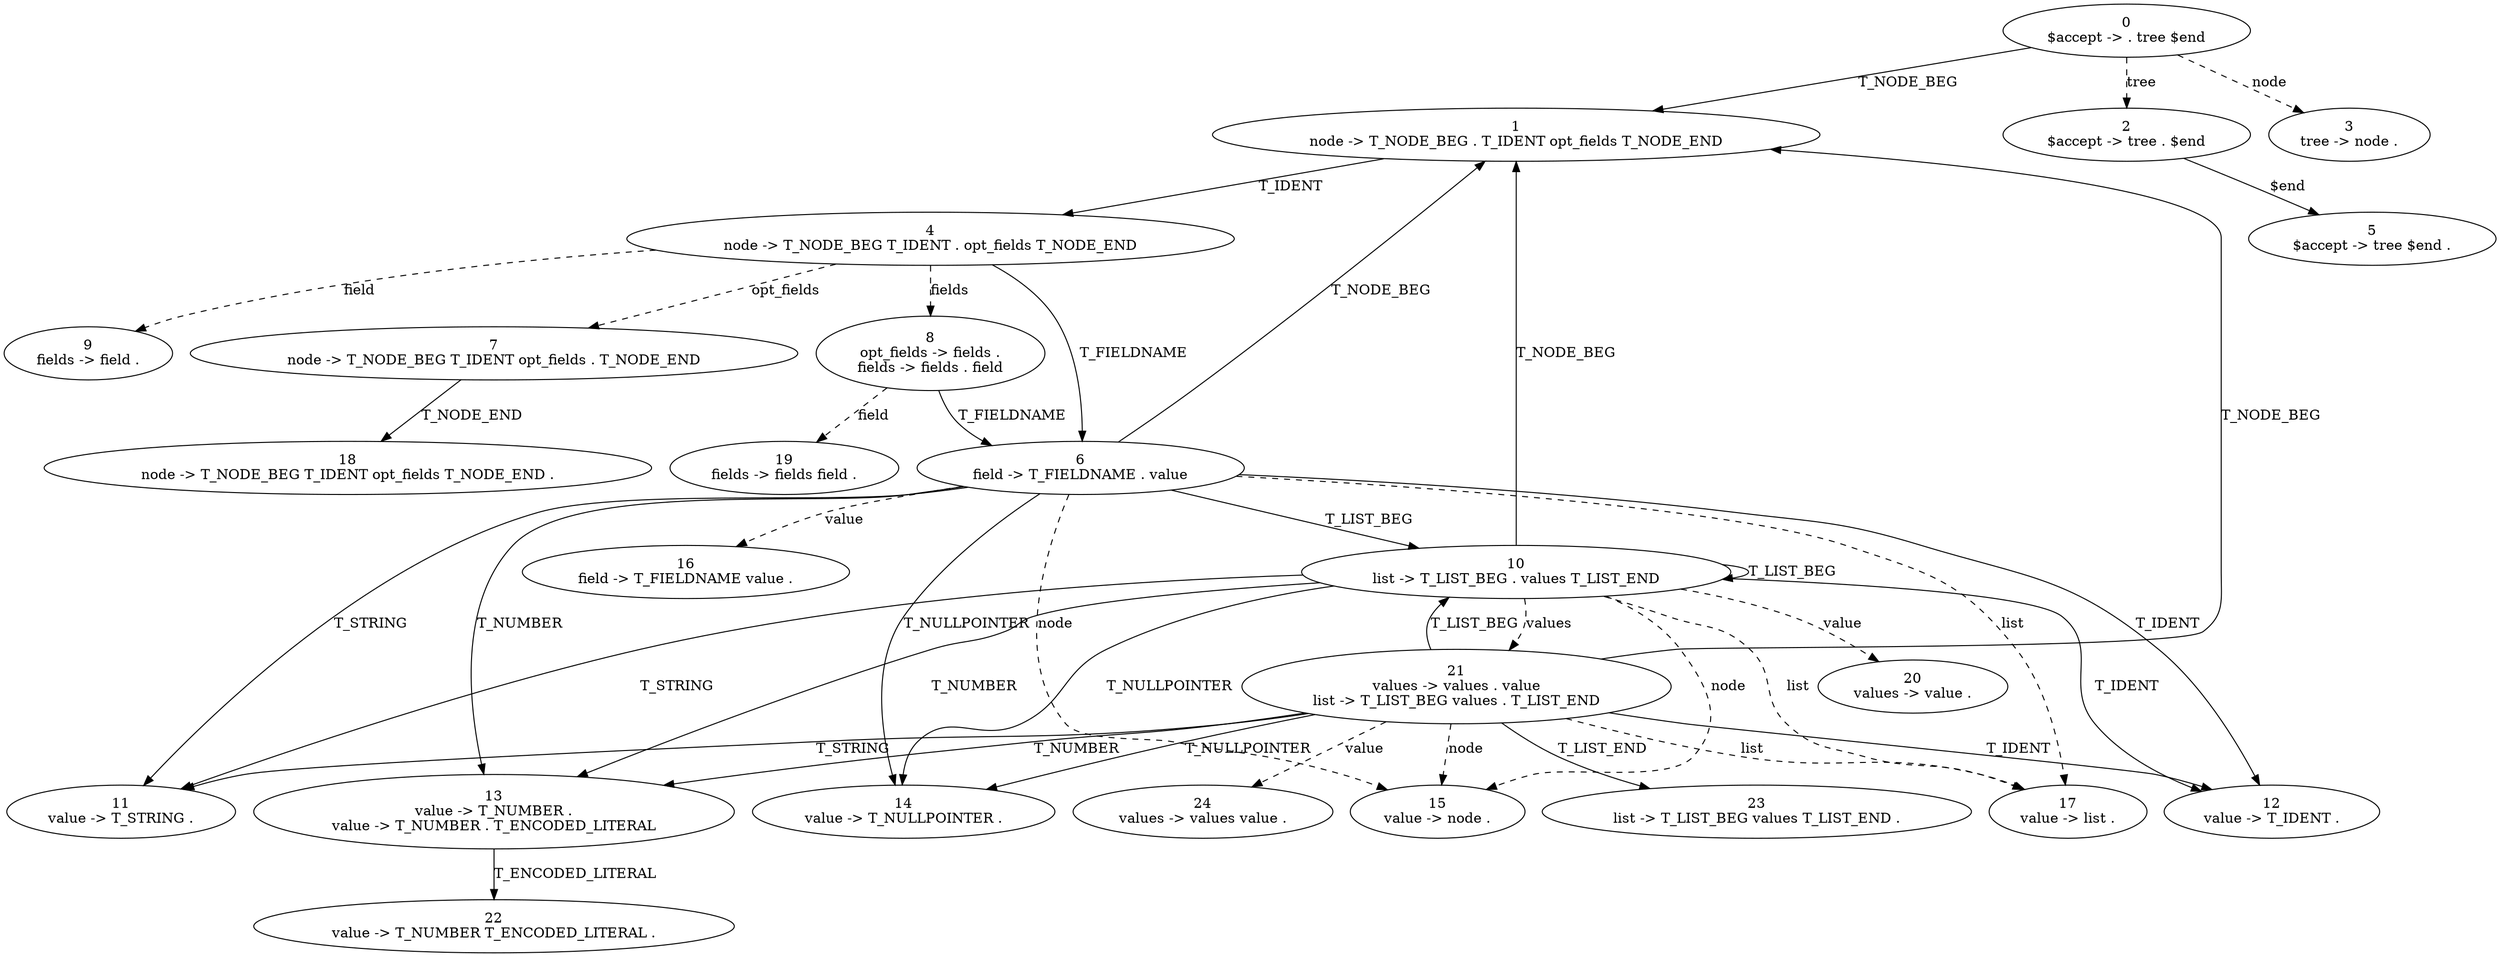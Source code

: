 // Generated by GNU Bison 2.5.
// Report bugs to <bug-bison@gnu.org>.
// Home page: <http://www.gnu.org/software/bison/>.

digraph "rfmt-gram.y"
{
  0 [label="0\n$accept -> . tree $end"]
  0 -> 1 [style=solid label="T_NODE_BEG"]
  0 -> 2 [style=dashed label="tree"]
  0 -> 3 [style=dashed label="node"]
  1 [label="1\nnode -> T_NODE_BEG . T_IDENT opt_fields T_NODE_END"]
  1 -> 4 [style=solid label="T_IDENT"]
  2 [label="2\n$accept -> tree . $end"]
  2 -> 5 [style=solid label="$end"]
  3 [label="3\ntree -> node ."]
  4 [label="4\nnode -> T_NODE_BEG T_IDENT . opt_fields T_NODE_END"]
  4 -> 6 [style=solid label="T_FIELDNAME"]
  4 -> 7 [style=dashed label="opt_fields"]
  4 -> 8 [style=dashed label="fields"]
  4 -> 9 [style=dashed label="field"]
  5 [label="5\n$accept -> tree $end ."]
  6 [label="6\nfield -> T_FIELDNAME . value"]
  6 -> 1 [style=solid label="T_NODE_BEG"]
  6 -> 10 [style=solid label="T_LIST_BEG"]
  6 -> 11 [style=solid label="T_STRING"]
  6 -> 12 [style=solid label="T_IDENT"]
  6 -> 13 [style=solid label="T_NUMBER"]
  6 -> 14 [style=solid label="T_NULLPOINTER"]
  6 -> 15 [style=dashed label="node"]
  6 -> 16 [style=dashed label="value"]
  6 -> 17 [style=dashed label="list"]
  7 [label="7\nnode -> T_NODE_BEG T_IDENT opt_fields . T_NODE_END"]
  7 -> 18 [style=solid label="T_NODE_END"]
  8 [label="8\nopt_fields -> fields .\nfields -> fields . field"]
  8 -> 6 [style=solid label="T_FIELDNAME"]
  8 -> 19 [style=dashed label="field"]
  9 [label="9\nfields -> field ."]
  10 [label="10\nlist -> T_LIST_BEG . values T_LIST_END"]
  10 -> 1 [style=solid label="T_NODE_BEG"]
  10 -> 10 [style=solid label="T_LIST_BEG"]
  10 -> 11 [style=solid label="T_STRING"]
  10 -> 12 [style=solid label="T_IDENT"]
  10 -> 13 [style=solid label="T_NUMBER"]
  10 -> 14 [style=solid label="T_NULLPOINTER"]
  10 -> 15 [style=dashed label="node"]
  10 -> 20 [style=dashed label="value"]
  10 -> 21 [style=dashed label="values"]
  10 -> 17 [style=dashed label="list"]
  11 [label="11\nvalue -> T_STRING ."]
  12 [label="12\nvalue -> T_IDENT ."]
  13 [label="13\nvalue -> T_NUMBER .\nvalue -> T_NUMBER . T_ENCODED_LITERAL"]
  13 -> 22 [style=solid label="T_ENCODED_LITERAL"]
  14 [label="14\nvalue -> T_NULLPOINTER ."]
  15 [label="15\nvalue -> node ."]
  16 [label="16\nfield -> T_FIELDNAME value ."]
  17 [label="17\nvalue -> list ."]
  18 [label="18\nnode -> T_NODE_BEG T_IDENT opt_fields T_NODE_END ."]
  19 [label="19\nfields -> fields field ."]
  20 [label="20\nvalues -> value ."]
  21 [label="21\nvalues -> values . value\nlist -> T_LIST_BEG values . T_LIST_END"]
  21 -> 1 [style=solid label="T_NODE_BEG"]
  21 -> 10 [style=solid label="T_LIST_BEG"]
  21 -> 23 [style=solid label="T_LIST_END"]
  21 -> 11 [style=solid label="T_STRING"]
  21 -> 12 [style=solid label="T_IDENT"]
  21 -> 13 [style=solid label="T_NUMBER"]
  21 -> 14 [style=solid label="T_NULLPOINTER"]
  21 -> 15 [style=dashed label="node"]
  21 -> 24 [style=dashed label="value"]
  21 -> 17 [style=dashed label="list"]
  22 [label="22\nvalue -> T_NUMBER T_ENCODED_LITERAL ."]
  23 [label="23\nlist -> T_LIST_BEG values T_LIST_END ."]
  24 [label="24\nvalues -> values value ."]
}
